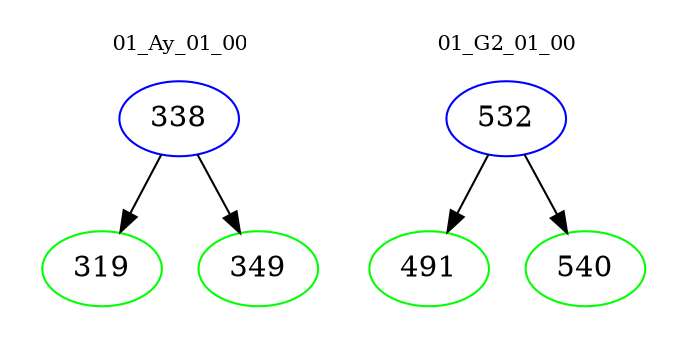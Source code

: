digraph{
subgraph cluster_0 {
color = white
label = "01_Ay_01_00";
fontsize=10;
T0_338 [label="338", color="blue"]
T0_338 -> T0_319 [color="black"]
T0_319 [label="319", color="green"]
T0_338 -> T0_349 [color="black"]
T0_349 [label="349", color="green"]
}
subgraph cluster_1 {
color = white
label = "01_G2_01_00";
fontsize=10;
T1_532 [label="532", color="blue"]
T1_532 -> T1_491 [color="black"]
T1_491 [label="491", color="green"]
T1_532 -> T1_540 [color="black"]
T1_540 [label="540", color="green"]
}
}
